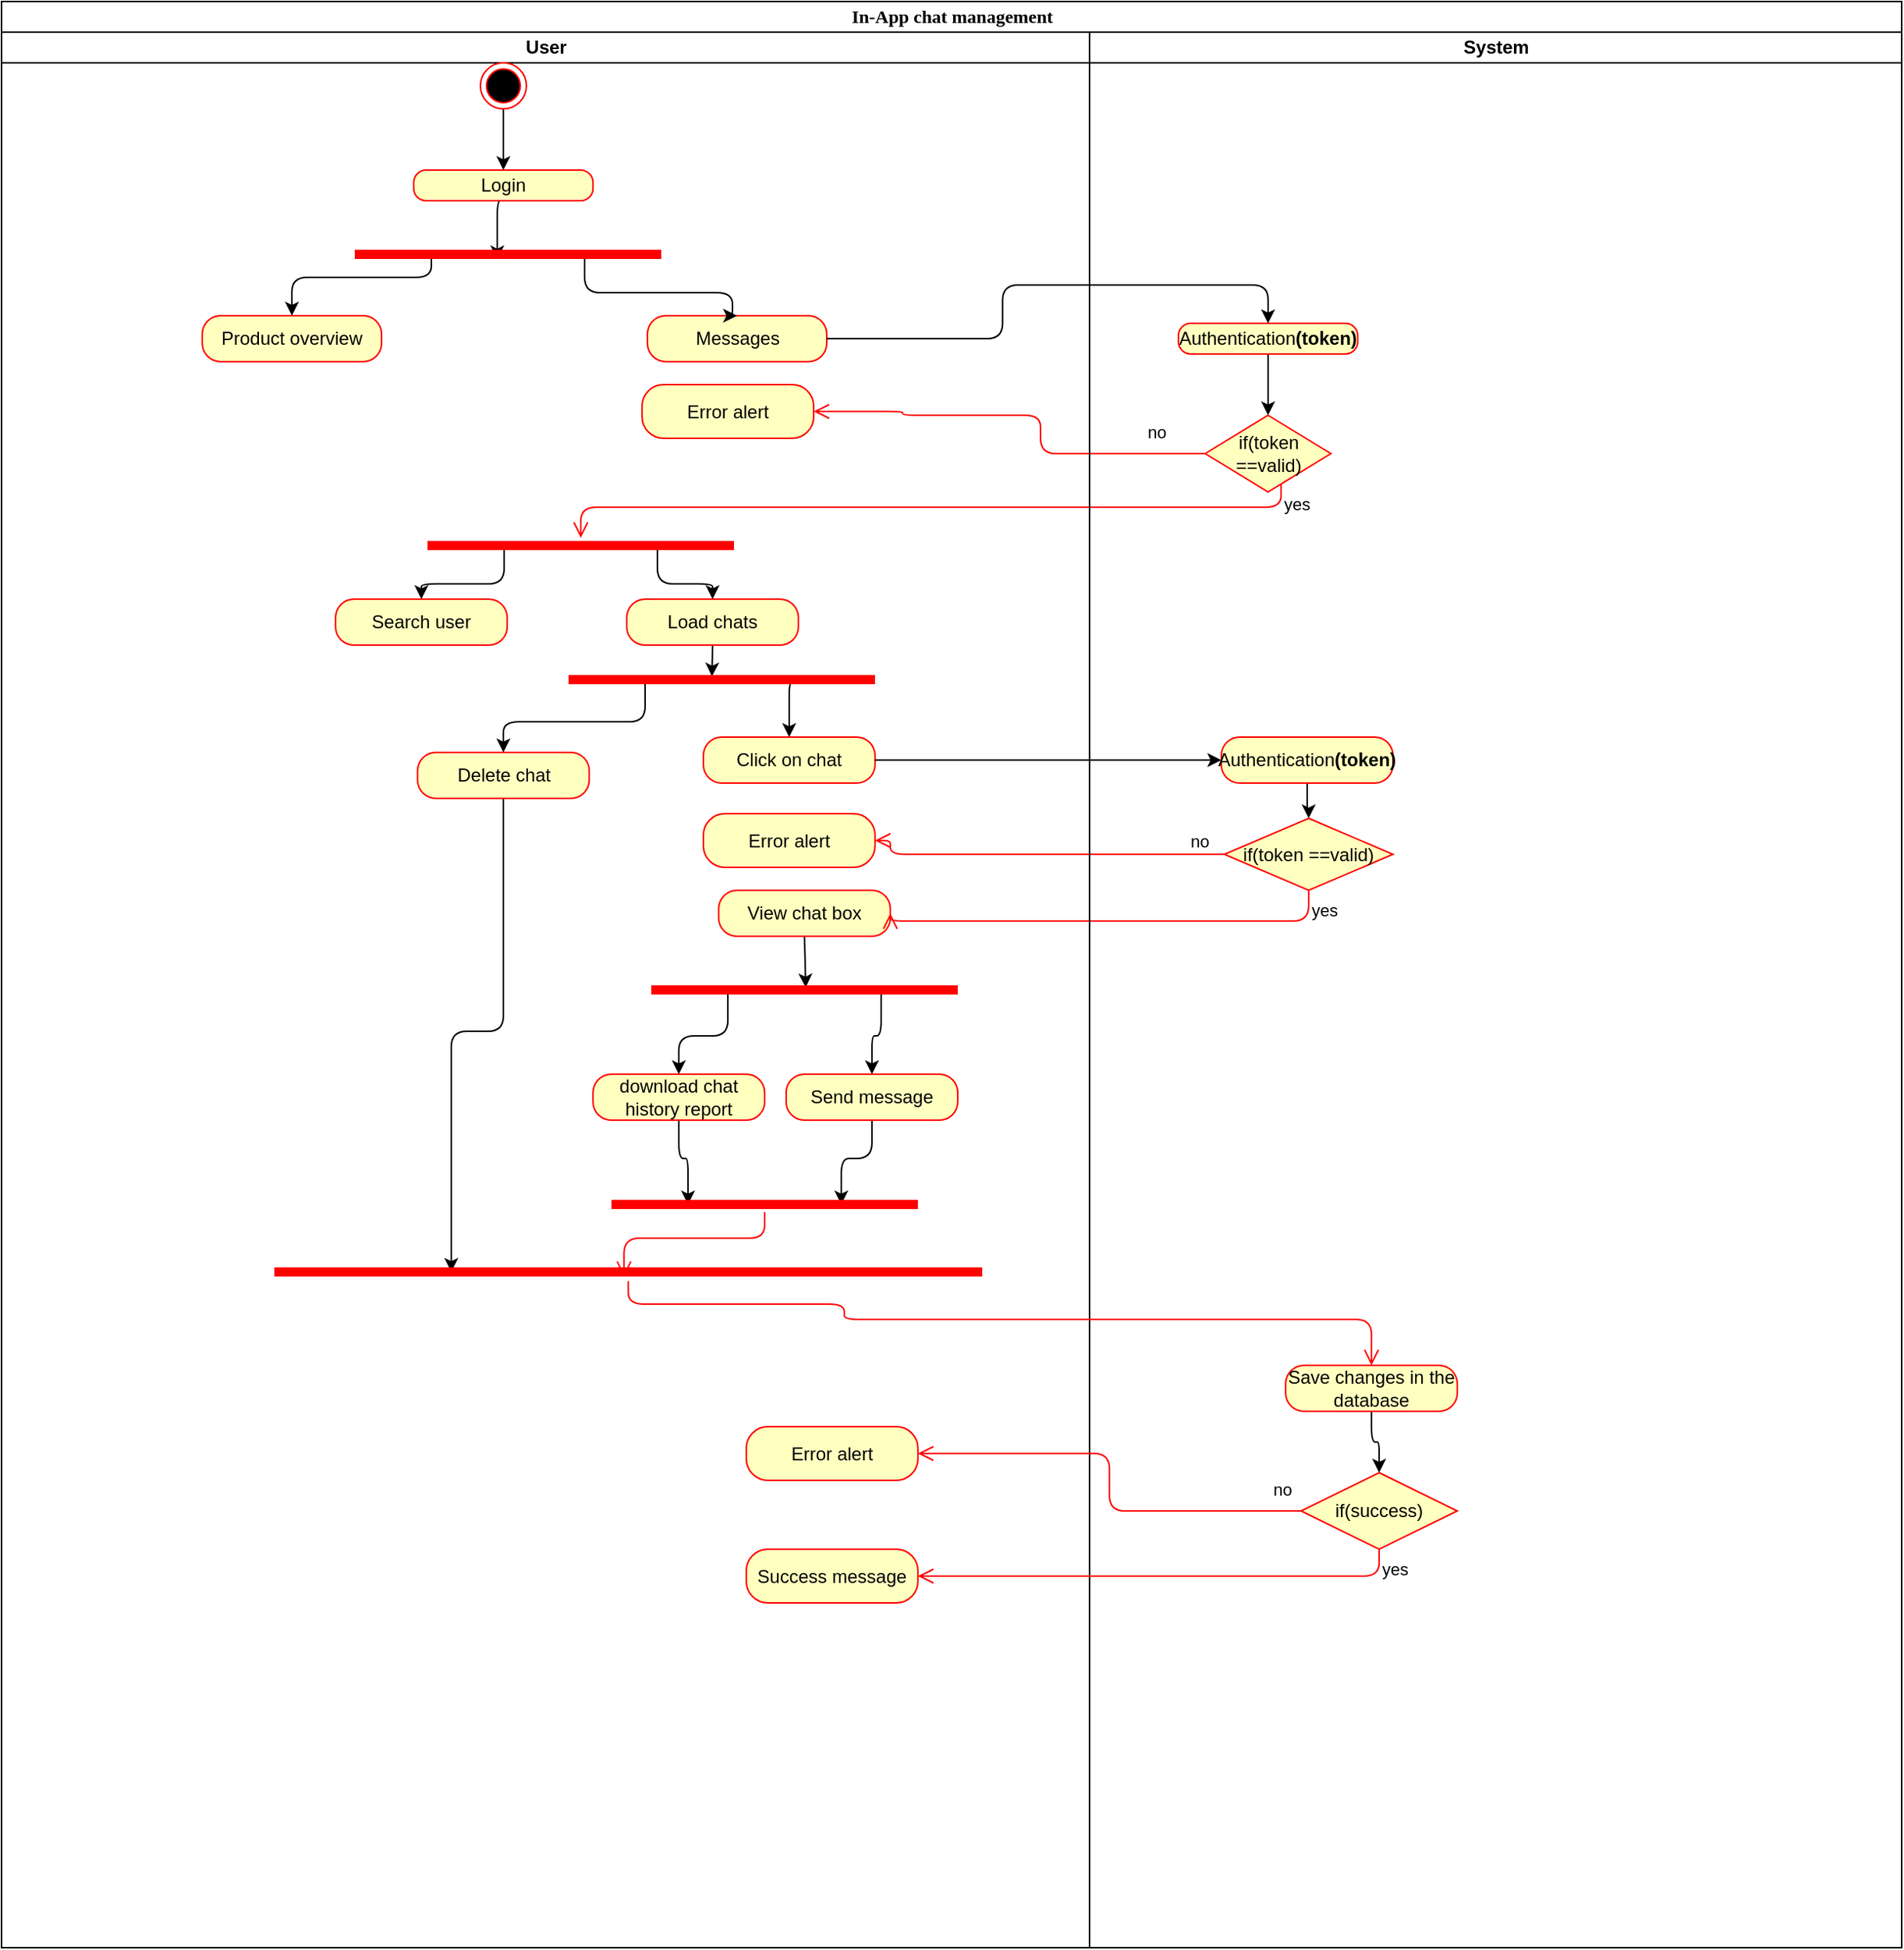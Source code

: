 <mxfile version="18.1.2" type="github">
  <diagram name="Page-1" id="0783ab3e-0a74-02c8-0abd-f7b4e66b4bec">
    <mxGraphModel dx="2333" dy="766" grid="1" gridSize="10" guides="1" tooltips="1" connect="1" arrows="1" fold="1" page="1" pageScale="1" pageWidth="850" pageHeight="1100" background="none" math="0" shadow="0">
      <root>
        <mxCell id="0" />
        <mxCell id="1" parent="0" />
        <mxCell id="1c1d494c118603dd-1" value="In-App chat management" style="swimlane;html=1;childLayout=stackLayout;startSize=20;rounded=0;shadow=0;comic=0;labelBackgroundColor=none;strokeWidth=1;fontFamily=Verdana;fontSize=12;align=center;" parent="1" vertex="1">
          <mxGeometry x="-268" y="20" width="1240" height="1270" as="geometry" />
        </mxCell>
        <mxCell id="1c1d494c118603dd-2" value="User" style="swimlane;html=1;startSize=20;" parent="1c1d494c118603dd-1" vertex="1">
          <mxGeometry y="20" width="710" height="1250" as="geometry" />
        </mxCell>
        <mxCell id="1c1d494c118603dd-34" style="edgeStyle=none;rounded=0;html=1;labelBackgroundColor=none;startArrow=none;startFill=0;startSize=5;endArrow=classicThin;endFill=1;endSize=5;jettySize=auto;orthogonalLoop=1;strokeWidth=1;fontFamily=Verdana;fontSize=12" parent="1c1d494c118603dd-2" target="1c1d494c118603dd-10" edge="1">
          <mxGeometry relative="1" as="geometry">
            <mxPoint x="148.75" y="250" as="sourcePoint" />
          </mxGeometry>
        </mxCell>
        <mxCell id="1c1d494c118603dd-35" style="edgeStyle=none;rounded=0;html=1;labelBackgroundColor=none;startArrow=none;startFill=0;startSize=5;endArrow=classicThin;endFill=1;endSize=5;jettySize=auto;orthogonalLoop=1;strokeWidth=1;fontFamily=Verdana;fontSize=12" parent="1c1d494c118603dd-2" target="1c1d494c118603dd-7" edge="1">
          <mxGeometry relative="1" as="geometry">
            <mxPoint x="162.727" y="310" as="sourcePoint" />
          </mxGeometry>
        </mxCell>
        <mxCell id="1c1d494c118603dd-46" style="edgeStyle=none;rounded=0;html=1;labelBackgroundColor=none;startArrow=none;startFill=0;startSize=5;endArrow=oval;endFill=0;endSize=5;jettySize=auto;orthogonalLoop=1;strokeWidth=1;fontFamily=Verdana;fontSize=12;dashed=1;" parent="1c1d494c118603dd-2" source="1c1d494c118603dd-21" edge="1">
          <mxGeometry relative="1" as="geometry">
            <mxPoint x="120.625" y="250" as="targetPoint" />
          </mxGeometry>
        </mxCell>
        <mxCell id="1c1d494c118603dd-47" style="edgeStyle=none;rounded=0;html=1;dashed=1;labelBackgroundColor=none;startArrow=none;startFill=0;startSize=5;endArrow=oval;endFill=0;endSize=5;jettySize=auto;orthogonalLoop=1;strokeWidth=1;fontFamily=Verdana;fontSize=12" parent="1c1d494c118603dd-2" target="1c1d494c118603dd-10" edge="1">
          <mxGeometry relative="1" as="geometry">
            <mxPoint x="105" y="295" as="sourcePoint" />
          </mxGeometry>
        </mxCell>
        <mxCell id="G0RN5hafsZTGZZTyP4_G-41" style="edgeStyle=orthogonalEdgeStyle;rounded=1;orthogonalLoop=1;jettySize=auto;html=1;exitX=0.5;exitY=1;exitDx=0;exitDy=0;" edge="1" parent="1c1d494c118603dd-2" source="G0RN5hafsZTGZZTyP4_G-11" target="G0RN5hafsZTGZZTyP4_G-12">
          <mxGeometry relative="1" as="geometry" />
        </mxCell>
        <mxCell id="G0RN5hafsZTGZZTyP4_G-11" value="" style="ellipse;html=1;shape=endState;fillColor=#000000;strokeColor=#ff0000;" vertex="1" parent="1c1d494c118603dd-2">
          <mxGeometry x="312.5" y="20" width="30" height="30" as="geometry" />
        </mxCell>
        <mxCell id="G0RN5hafsZTGZZTyP4_G-100" style="edgeStyle=orthogonalEdgeStyle;rounded=1;orthogonalLoop=1;jettySize=auto;html=1;exitX=0.5;exitY=1;exitDx=0;exitDy=0;entryX=0.465;entryY=0.829;entryDx=0;entryDy=0;entryPerimeter=0;" edge="1" parent="1c1d494c118603dd-2" source="G0RN5hafsZTGZZTyP4_G-12" target="G0RN5hafsZTGZZTyP4_G-74">
          <mxGeometry relative="1" as="geometry" />
        </mxCell>
        <mxCell id="G0RN5hafsZTGZZTyP4_G-12" value="Login" style="rounded=1;whiteSpace=wrap;html=1;arcSize=40;fontColor=#000000;fillColor=#ffffc0;strokeColor=#ff0000;" vertex="1" parent="1c1d494c118603dd-2">
          <mxGeometry x="269" y="90" width="117" height="20" as="geometry" />
        </mxCell>
        <mxCell id="G0RN5hafsZTGZZTyP4_G-15" value="Messages" style="rounded=1;whiteSpace=wrap;html=1;arcSize=40;fontColor=#000000;fillColor=#ffffc0;strokeColor=#ff0000;" vertex="1" parent="1c1d494c118603dd-2">
          <mxGeometry x="421.5" y="185" width="117" height="30" as="geometry" />
        </mxCell>
        <mxCell id="G0RN5hafsZTGZZTyP4_G-24" value="Error alert" style="rounded=1;whiteSpace=wrap;html=1;arcSize=40;fontColor=#000000;fillColor=#ffffc0;strokeColor=#ff0000;" vertex="1" parent="1c1d494c118603dd-2">
          <mxGeometry x="418" y="230" width="112" height="35" as="geometry" />
        </mxCell>
        <mxCell id="G0RN5hafsZTGZZTyP4_G-82" style="edgeStyle=orthogonalEdgeStyle;rounded=1;orthogonalLoop=1;jettySize=auto;html=1;exitX=0.5;exitY=1;exitDx=0;exitDy=0;entryX=0.468;entryY=0.454;entryDx=0;entryDy=0;entryPerimeter=0;" edge="1" parent="1c1d494c118603dd-2" source="G0RN5hafsZTGZZTyP4_G-26" target="G0RN5hafsZTGZZTyP4_G-34">
          <mxGeometry relative="1" as="geometry" />
        </mxCell>
        <mxCell id="G0RN5hafsZTGZZTyP4_G-26" value="Load chats" style="rounded=1;whiteSpace=wrap;html=1;arcSize=40;fontColor=#000000;fillColor=#ffffc0;strokeColor=#ff0000;" vertex="1" parent="1c1d494c118603dd-2">
          <mxGeometry x="408" y="370" width="112" height="30" as="geometry" />
        </mxCell>
        <mxCell id="G0RN5hafsZTGZZTyP4_G-27" value="Click on chat" style="rounded=1;whiteSpace=wrap;html=1;arcSize=40;fontColor=#000000;fillColor=#ffffc0;strokeColor=#ff0000;" vertex="1" parent="1c1d494c118603dd-2">
          <mxGeometry x="458" y="460" width="112" height="30" as="geometry" />
        </mxCell>
        <mxCell id="G0RN5hafsZTGZZTyP4_G-36" style="edgeStyle=orthogonalEdgeStyle;rounded=1;orthogonalLoop=1;jettySize=auto;html=1;exitX=0.75;exitY=0.5;exitDx=0;exitDy=0;exitPerimeter=0;entryX=0.5;entryY=0;entryDx=0;entryDy=0;" edge="1" parent="1c1d494c118603dd-2" source="G0RN5hafsZTGZZTyP4_G-34" target="G0RN5hafsZTGZZTyP4_G-27">
          <mxGeometry relative="1" as="geometry" />
        </mxCell>
        <mxCell id="G0RN5hafsZTGZZTyP4_G-42" style="edgeStyle=orthogonalEdgeStyle;rounded=1;orthogonalLoop=1;jettySize=auto;html=1;exitX=0.25;exitY=0.5;exitDx=0;exitDy=0;exitPerimeter=0;entryX=0.5;entryY=0;entryDx=0;entryDy=0;" edge="1" parent="1c1d494c118603dd-2" source="G0RN5hafsZTGZZTyP4_G-34" target="G0RN5hafsZTGZZTyP4_G-37">
          <mxGeometry relative="1" as="geometry">
            <Array as="points">
              <mxPoint x="420" y="450" />
              <mxPoint x="328" y="450" />
            </Array>
          </mxGeometry>
        </mxCell>
        <mxCell id="G0RN5hafsZTGZZTyP4_G-34" value="" style="shape=line;html=1;strokeWidth=6;strokeColor=#ff0000;" vertex="1" parent="1c1d494c118603dd-2">
          <mxGeometry x="370" y="400" width="200" height="45" as="geometry" />
        </mxCell>
        <mxCell id="G0RN5hafsZTGZZTyP4_G-86" style="edgeStyle=orthogonalEdgeStyle;rounded=1;orthogonalLoop=1;jettySize=auto;html=1;exitX=0.5;exitY=1;exitDx=0;exitDy=0;entryX=0.25;entryY=0.5;entryDx=0;entryDy=0;entryPerimeter=0;" edge="1" parent="1c1d494c118603dd-2" source="G0RN5hafsZTGZZTyP4_G-37" target="G0RN5hafsZTGZZTyP4_G-64">
          <mxGeometry relative="1" as="geometry" />
        </mxCell>
        <mxCell id="G0RN5hafsZTGZZTyP4_G-37" value="Delete chat" style="rounded=1;whiteSpace=wrap;html=1;arcSize=40;fontColor=#000000;fillColor=#ffffc0;strokeColor=#ff0000;" vertex="1" parent="1c1d494c118603dd-2">
          <mxGeometry x="271.5" y="470" width="112" height="30" as="geometry" />
        </mxCell>
        <mxCell id="G0RN5hafsZTGZZTyP4_G-51" style="edgeStyle=orthogonalEdgeStyle;rounded=1;orthogonalLoop=1;jettySize=auto;html=1;exitX=0.5;exitY=1;exitDx=0;exitDy=0;entryX=0.504;entryY=0.337;entryDx=0;entryDy=0;entryPerimeter=0;" edge="1" parent="1c1d494c118603dd-2" source="G0RN5hafsZTGZZTyP4_G-43" target="G0RN5hafsZTGZZTyP4_G-49">
          <mxGeometry relative="1" as="geometry" />
        </mxCell>
        <mxCell id="G0RN5hafsZTGZZTyP4_G-43" value="View chat box" style="rounded=1;whiteSpace=wrap;html=1;arcSize=40;fontColor=#000000;fillColor=#ffffc0;strokeColor=#ff0000;" vertex="1" parent="1c1d494c118603dd-2">
          <mxGeometry x="468" y="560" width="112" height="30" as="geometry" />
        </mxCell>
        <mxCell id="G0RN5hafsZTGZZTyP4_G-48" value="Error alert" style="rounded=1;whiteSpace=wrap;html=1;arcSize=40;fontColor=#000000;fillColor=#ffffc0;strokeColor=#ff0000;" vertex="1" parent="1c1d494c118603dd-2">
          <mxGeometry x="458" y="510" width="112" height="35" as="geometry" />
        </mxCell>
        <mxCell id="G0RN5hafsZTGZZTyP4_G-54" style="edgeStyle=orthogonalEdgeStyle;rounded=1;orthogonalLoop=1;jettySize=auto;html=1;exitX=0.25;exitY=0.5;exitDx=0;exitDy=0;exitPerimeter=0;" edge="1" parent="1c1d494c118603dd-2" source="G0RN5hafsZTGZZTyP4_G-49" target="G0RN5hafsZTGZZTyP4_G-52">
          <mxGeometry relative="1" as="geometry" />
        </mxCell>
        <mxCell id="G0RN5hafsZTGZZTyP4_G-55" style="edgeStyle=orthogonalEdgeStyle;rounded=1;orthogonalLoop=1;jettySize=auto;html=1;exitX=0.75;exitY=0.5;exitDx=0;exitDy=0;exitPerimeter=0;entryX=0.5;entryY=0;entryDx=0;entryDy=0;" edge="1" parent="1c1d494c118603dd-2" source="G0RN5hafsZTGZZTyP4_G-49" target="G0RN5hafsZTGZZTyP4_G-53">
          <mxGeometry relative="1" as="geometry" />
        </mxCell>
        <mxCell id="G0RN5hafsZTGZZTyP4_G-49" value="" style="shape=line;html=1;strokeWidth=6;strokeColor=#ff0000;" vertex="1" parent="1c1d494c118603dd-2">
          <mxGeometry x="424" y="620" width="200" height="10" as="geometry" />
        </mxCell>
        <mxCell id="G0RN5hafsZTGZZTyP4_G-58" style="edgeStyle=orthogonalEdgeStyle;rounded=1;orthogonalLoop=1;jettySize=auto;html=1;exitX=0.5;exitY=1;exitDx=0;exitDy=0;entryX=0.25;entryY=0.5;entryDx=0;entryDy=0;entryPerimeter=0;" edge="1" parent="1c1d494c118603dd-2" source="G0RN5hafsZTGZZTyP4_G-52" target="G0RN5hafsZTGZZTyP4_G-84">
          <mxGeometry relative="1" as="geometry">
            <mxPoint x="458" y="755.0" as="targetPoint" />
          </mxGeometry>
        </mxCell>
        <mxCell id="G0RN5hafsZTGZZTyP4_G-52" value="download chat history report" style="rounded=1;whiteSpace=wrap;html=1;arcSize=40;fontColor=#000000;fillColor=#ffffc0;strokeColor=#ff0000;" vertex="1" parent="1c1d494c118603dd-2">
          <mxGeometry x="386" y="680" width="112" height="30" as="geometry" />
        </mxCell>
        <mxCell id="G0RN5hafsZTGZZTyP4_G-57" style="edgeStyle=orthogonalEdgeStyle;rounded=1;orthogonalLoop=1;jettySize=auto;html=1;exitX=0.5;exitY=1;exitDx=0;exitDy=0;entryX=0.75;entryY=0.5;entryDx=0;entryDy=0;entryPerimeter=0;" edge="1" parent="1c1d494c118603dd-2" source="G0RN5hafsZTGZZTyP4_G-53" target="G0RN5hafsZTGZZTyP4_G-84">
          <mxGeometry relative="1" as="geometry">
            <mxPoint x="558" y="755.0" as="targetPoint" />
          </mxGeometry>
        </mxCell>
        <mxCell id="G0RN5hafsZTGZZTyP4_G-53" value="Send message" style="rounded=1;whiteSpace=wrap;html=1;arcSize=40;fontColor=#000000;fillColor=#ffffc0;strokeColor=#ff0000;" vertex="1" parent="1c1d494c118603dd-2">
          <mxGeometry x="512" y="680" width="112" height="30" as="geometry" />
        </mxCell>
        <mxCell id="G0RN5hafsZTGZZTyP4_G-64" value="" style="shape=line;html=1;strokeWidth=6;strokeColor=#ff0000;" vertex="1" parent="1c1d494c118603dd-2">
          <mxGeometry x="178" y="804" width="462" height="10" as="geometry" />
        </mxCell>
        <mxCell id="G0RN5hafsZTGZZTyP4_G-70" value="Error alert" style="rounded=1;whiteSpace=wrap;html=1;arcSize=40;fontColor=#000000;fillColor=#ffffc0;strokeColor=#ff0000;" vertex="1" parent="1c1d494c118603dd-2">
          <mxGeometry x="486" y="910" width="112" height="35" as="geometry" />
        </mxCell>
        <mxCell id="G0RN5hafsZTGZZTyP4_G-72" value="Success message" style="rounded=1;whiteSpace=wrap;html=1;arcSize=40;fontColor=#000000;fillColor=#ffffc0;strokeColor=#ff0000;" vertex="1" parent="1c1d494c118603dd-2">
          <mxGeometry x="486" y="990" width="112" height="35" as="geometry" />
        </mxCell>
        <mxCell id="G0RN5hafsZTGZZTyP4_G-90" style="edgeStyle=orthogonalEdgeStyle;rounded=1;orthogonalLoop=1;jettySize=auto;html=1;exitX=0.75;exitY=0.5;exitDx=0;exitDy=0;exitPerimeter=0;entryX=0.5;entryY=0;entryDx=0;entryDy=0;" edge="1" parent="1c1d494c118603dd-2" source="G0RN5hafsZTGZZTyP4_G-74" target="G0RN5hafsZTGZZTyP4_G-15">
          <mxGeometry relative="1" as="geometry">
            <Array as="points">
              <mxPoint x="381" y="170" />
              <mxPoint x="477" y="170" />
              <mxPoint x="477" y="185" />
            </Array>
          </mxGeometry>
        </mxCell>
        <mxCell id="G0RN5hafsZTGZZTyP4_G-91" style="edgeStyle=orthogonalEdgeStyle;rounded=1;orthogonalLoop=1;jettySize=auto;html=1;exitX=0.25;exitY=0.5;exitDx=0;exitDy=0;exitPerimeter=0;entryX=0.5;entryY=0;entryDx=0;entryDy=0;" edge="1" parent="1c1d494c118603dd-2" source="G0RN5hafsZTGZZTyP4_G-74" target="G0RN5hafsZTGZZTyP4_G-77">
          <mxGeometry relative="1" as="geometry">
            <Array as="points">
              <mxPoint x="281" y="160" />
              <mxPoint x="189" y="160" />
            </Array>
          </mxGeometry>
        </mxCell>
        <mxCell id="G0RN5hafsZTGZZTyP4_G-74" value="" style="shape=line;html=1;strokeWidth=6;strokeColor=#ff0000;" vertex="1" parent="1c1d494c118603dd-2">
          <mxGeometry x="230.5" y="140" width="200" height="10" as="geometry" />
        </mxCell>
        <mxCell id="G0RN5hafsZTGZZTyP4_G-77" value="Product overview" style="rounded=1;whiteSpace=wrap;html=1;arcSize=40;fontColor=#000000;fillColor=#ffffc0;strokeColor=#ff0000;" vertex="1" parent="1c1d494c118603dd-2">
          <mxGeometry x="131" y="185" width="117" height="30" as="geometry" />
        </mxCell>
        <mxCell id="G0RN5hafsZTGZZTyP4_G-84" value="" style="shape=line;html=1;strokeWidth=6;strokeColor=#ff0000;" vertex="1" parent="1c1d494c118603dd-2">
          <mxGeometry x="398" y="760" width="200" height="10" as="geometry" />
        </mxCell>
        <mxCell id="G0RN5hafsZTGZZTyP4_G-85" value="" style="edgeStyle=orthogonalEdgeStyle;html=1;verticalAlign=bottom;endArrow=open;endSize=8;strokeColor=#ff0000;rounded=1;entryX=0.494;entryY=0.829;entryDx=0;entryDy=0;entryPerimeter=0;" edge="1" source="G0RN5hafsZTGZZTyP4_G-84" parent="1c1d494c118603dd-2" target="G0RN5hafsZTGZZTyP4_G-64">
          <mxGeometry relative="1" as="geometry">
            <mxPoint x="518" y="850" as="targetPoint" />
          </mxGeometry>
        </mxCell>
        <mxCell id="G0RN5hafsZTGZZTyP4_G-103" style="edgeStyle=orthogonalEdgeStyle;rounded=1;orthogonalLoop=1;jettySize=auto;html=1;exitX=0.75;exitY=0.5;exitDx=0;exitDy=0;exitPerimeter=0;entryX=0.5;entryY=0;entryDx=0;entryDy=0;" edge="1" parent="1c1d494c118603dd-2" source="G0RN5hafsZTGZZTyP4_G-101" target="G0RN5hafsZTGZZTyP4_G-26">
          <mxGeometry relative="1" as="geometry" />
        </mxCell>
        <mxCell id="G0RN5hafsZTGZZTyP4_G-105" style="edgeStyle=orthogonalEdgeStyle;rounded=1;orthogonalLoop=1;jettySize=auto;html=1;exitX=0.25;exitY=0.5;exitDx=0;exitDy=0;exitPerimeter=0;entryX=0.5;entryY=0;entryDx=0;entryDy=0;" edge="1" parent="1c1d494c118603dd-2" source="G0RN5hafsZTGZZTyP4_G-101" target="G0RN5hafsZTGZZTyP4_G-104">
          <mxGeometry relative="1" as="geometry" />
        </mxCell>
        <mxCell id="G0RN5hafsZTGZZTyP4_G-101" value="" style="shape=line;html=1;strokeWidth=6;strokeColor=#ff0000;" vertex="1" parent="1c1d494c118603dd-2">
          <mxGeometry x="278" y="330" width="200" height="10" as="geometry" />
        </mxCell>
        <mxCell id="G0RN5hafsZTGZZTyP4_G-104" value="Search user" style="rounded=1;whiteSpace=wrap;html=1;arcSize=40;fontColor=#000000;fillColor=#ffffc0;strokeColor=#ff0000;" vertex="1" parent="1c1d494c118603dd-2">
          <mxGeometry x="218" y="370" width="112" height="30" as="geometry" />
        </mxCell>
        <mxCell id="1c1d494c118603dd-36" style="edgeStyle=none;rounded=0;html=1;labelBackgroundColor=none;startArrow=none;startFill=0;startSize=5;endArrow=classicThin;endFill=1;endSize=5;jettySize=auto;orthogonalLoop=1;strokeWidth=1;fontFamily=Verdana;fontSize=12" parent="1c1d494c118603dd-1" target="1c1d494c118603dd-14" edge="1">
          <mxGeometry relative="1" as="geometry">
            <mxPoint x="180" y="383.043" as="sourcePoint" />
          </mxGeometry>
        </mxCell>
        <mxCell id="1c1d494c118603dd-42" style="edgeStyle=none;rounded=0;html=1;labelBackgroundColor=none;startArrow=none;startFill=0;startSize=5;endArrow=classicThin;endFill=1;endSize=5;jettySize=auto;orthogonalLoop=1;strokeWidth=1;fontFamily=Verdana;fontSize=12" parent="1c1d494c118603dd-1" target="1c1d494c118603dd-17" edge="1">
          <mxGeometry relative="1" as="geometry">
            <mxPoint x="435" y="628.043" as="sourcePoint" />
          </mxGeometry>
        </mxCell>
        <mxCell id="1c1d494c118603dd-55" style="edgeStyle=none;rounded=0;html=1;dashed=1;labelBackgroundColor=none;startArrow=none;startFill=0;startSize=5;endArrow=oval;endFill=0;endSize=5;jettySize=auto;orthogonalLoop=1;strokeWidth=1;fontFamily=Verdana;fontSize=12" parent="1c1d494c118603dd-1" target="1c1d494c118603dd-17" edge="1">
          <mxGeometry relative="1" as="geometry">
            <mxPoint x="395" y="678.667" as="sourcePoint" />
          </mxGeometry>
        </mxCell>
        <mxCell id="G0RN5hafsZTGZZTyP4_G-21" value="no" style="edgeStyle=orthogonalEdgeStyle;html=1;align=left;verticalAlign=bottom;endArrow=open;endSize=8;strokeColor=#ff0000;rounded=1;entryX=1;entryY=0.5;entryDx=0;entryDy=0;" edge="1" source="G0RN5hafsZTGZZTyP4_G-20" parent="1c1d494c118603dd-1" target="G0RN5hafsZTGZZTyP4_G-24">
          <mxGeometry x="-0.72" y="-5" relative="1" as="geometry">
            <mxPoint x="208" y="235" as="targetPoint" />
            <Array as="points">
              <mxPoint x="678" y="295" />
              <mxPoint x="678" y="270" />
              <mxPoint x="588" y="270" />
              <mxPoint x="588" y="267" />
            </Array>
            <mxPoint as="offset" />
          </mxGeometry>
        </mxCell>
        <mxCell id="G0RN5hafsZTGZZTyP4_G-22" value="yes" style="edgeStyle=orthogonalEdgeStyle;html=1;align=left;verticalAlign=top;endArrow=open;endSize=8;strokeColor=#ff0000;rounded=1;" edge="1" source="G0RN5hafsZTGZZTyP4_G-20" parent="1c1d494c118603dd-1" target="G0RN5hafsZTGZZTyP4_G-101">
          <mxGeometry x="-1" relative="1" as="geometry">
            <mxPoint x="188" y="295" as="targetPoint" />
            <Array as="points">
              <mxPoint x="835" y="330" />
              <mxPoint x="378" y="330" />
            </Array>
          </mxGeometry>
        </mxCell>
        <mxCell id="G0RN5hafsZTGZZTyP4_G-31" style="edgeStyle=orthogonalEdgeStyle;rounded=1;orthogonalLoop=1;jettySize=auto;html=1;exitX=1;exitY=0.5;exitDx=0;exitDy=0;entryX=0;entryY=0.5;entryDx=0;entryDy=0;" edge="1" parent="1c1d494c118603dd-1" source="G0RN5hafsZTGZZTyP4_G-27" target="G0RN5hafsZTGZZTyP4_G-29">
          <mxGeometry relative="1" as="geometry" />
        </mxCell>
        <mxCell id="G0RN5hafsZTGZZTyP4_G-46" value="yes" style="edgeStyle=orthogonalEdgeStyle;html=1;align=left;verticalAlign=top;endArrow=open;endSize=8;strokeColor=#ff0000;rounded=1;entryX=1;entryY=0.5;entryDx=0;entryDy=0;" edge="1" source="G0RN5hafsZTGZZTyP4_G-44" parent="1c1d494c118603dd-1" target="G0RN5hafsZTGZZTyP4_G-43">
          <mxGeometry x="-1" relative="1" as="geometry">
            <mxPoint x="520" y="510" as="targetPoint" />
            <Array as="points">
              <mxPoint x="853" y="600" />
              <mxPoint x="580" y="600" />
            </Array>
          </mxGeometry>
        </mxCell>
        <mxCell id="G0RN5hafsZTGZZTyP4_G-45" value="no" style="edgeStyle=orthogonalEdgeStyle;html=1;align=left;verticalAlign=bottom;endArrow=open;endSize=8;strokeColor=#ff0000;rounded=1;entryX=1;entryY=0.5;entryDx=0;entryDy=0;exitX=0;exitY=0.5;exitDx=0;exitDy=0;" edge="1" source="G0RN5hafsZTGZZTyP4_G-44" parent="1c1d494c118603dd-1" target="G0RN5hafsZTGZZTyP4_G-48">
          <mxGeometry x="-0.795" relative="1" as="geometry">
            <mxPoint x="370" y="450" as="targetPoint" />
            <mxPoint x="450" y="450" as="sourcePoint" />
            <Array as="points">
              <mxPoint x="580" y="556" />
              <mxPoint x="580" y="548" />
            </Array>
            <mxPoint as="offset" />
          </mxGeometry>
        </mxCell>
        <mxCell id="1c1d494c118603dd-3" value="System" style="swimlane;html=1;startSize=20;" parent="1c1d494c118603dd-1" vertex="1">
          <mxGeometry x="710" y="20" width="530" height="1250" as="geometry" />
        </mxCell>
        <mxCell id="1c1d494c118603dd-39" style="edgeStyle=none;rounded=0;html=1;labelBackgroundColor=none;startArrow=none;startFill=0;startSize=5;endArrow=classicThin;endFill=1;endSize=5;jettySize=auto;orthogonalLoop=1;strokeWidth=1;fontFamily=Verdana;fontSize=12" parent="1c1d494c118603dd-3" target="1c1d494c118603dd-11" edge="1">
          <mxGeometry relative="1" as="geometry">
            <mxPoint x="113.55" y="420" as="sourcePoint" />
          </mxGeometry>
        </mxCell>
        <mxCell id="1c1d494c118603dd-41" style="edgeStyle=none;rounded=0;html=1;labelBackgroundColor=none;startArrow=none;startFill=0;startSize=5;endArrow=classicThin;endFill=1;endSize=5;jettySize=auto;orthogonalLoop=1;strokeWidth=1;fontFamily=Verdana;fontSize=12" parent="1c1d494c118603dd-3" target="1c1d494c118603dd-16" edge="1">
          <mxGeometry relative="1" as="geometry">
            <mxPoint x="154.643" y="540" as="sourcePoint" />
          </mxGeometry>
        </mxCell>
        <mxCell id="1c1d494c118603dd-54" style="edgeStyle=none;rounded=0;html=1;dashed=1;labelBackgroundColor=none;startArrow=none;startFill=0;startSize=5;endArrow=oval;endFill=0;endSize=5;jettySize=auto;orthogonalLoop=1;strokeWidth=1;fontFamily=Verdana;fontSize=12" parent="1c1d494c118603dd-3" source="1c1d494c118603dd-24" edge="1">
          <mxGeometry relative="1" as="geometry">
            <mxPoint x="127.081" y="610" as="targetPoint" />
          </mxGeometry>
        </mxCell>
        <mxCell id="G0RN5hafsZTGZZTyP4_G-23" style="edgeStyle=orthogonalEdgeStyle;rounded=1;orthogonalLoop=1;jettySize=auto;html=1;exitX=0.5;exitY=1;exitDx=0;exitDy=0;entryX=0.5;entryY=0;entryDx=0;entryDy=0;" edge="1" parent="1c1d494c118603dd-3" source="G0RN5hafsZTGZZTyP4_G-18" target="G0RN5hafsZTGZZTyP4_G-20">
          <mxGeometry relative="1" as="geometry" />
        </mxCell>
        <mxCell id="G0RN5hafsZTGZZTyP4_G-18" value="Authentication&lt;b&gt;(token)&lt;/b&gt;" style="rounded=1;whiteSpace=wrap;html=1;arcSize=40;fontColor=#000000;fillColor=#ffffc0;strokeColor=#ff0000;" vertex="1" parent="1c1d494c118603dd-3">
          <mxGeometry x="58" y="190" width="117" height="20" as="geometry" />
        </mxCell>
        <mxCell id="G0RN5hafsZTGZZTyP4_G-20" value="if(token ==valid)" style="rhombus;whiteSpace=wrap;html=1;fillColor=#ffffc0;strokeColor=#ff0000;" vertex="1" parent="1c1d494c118603dd-3">
          <mxGeometry x="75.5" y="250" width="82" height="50" as="geometry" />
        </mxCell>
        <mxCell id="G0RN5hafsZTGZZTyP4_G-47" style="edgeStyle=orthogonalEdgeStyle;rounded=1;orthogonalLoop=1;jettySize=auto;html=1;exitX=0.5;exitY=1;exitDx=0;exitDy=0;" edge="1" parent="1c1d494c118603dd-3" source="G0RN5hafsZTGZZTyP4_G-29" target="G0RN5hafsZTGZZTyP4_G-44">
          <mxGeometry relative="1" as="geometry" />
        </mxCell>
        <mxCell id="G0RN5hafsZTGZZTyP4_G-29" value="Authentication&lt;b&gt;(token)&lt;/b&gt;" style="rounded=1;whiteSpace=wrap;html=1;arcSize=40;fontColor=#000000;fillColor=#ffffc0;strokeColor=#ff0000;" vertex="1" parent="1c1d494c118603dd-3">
          <mxGeometry x="86" y="460" width="112" height="30" as="geometry" />
        </mxCell>
        <mxCell id="G0RN5hafsZTGZZTyP4_G-44" value="if(token ==valid)" style="rhombus;whiteSpace=wrap;html=1;fillColor=#ffffc0;strokeColor=#ff0000;" vertex="1" parent="1c1d494c118603dd-3">
          <mxGeometry x="88" y="513" width="110" height="47" as="geometry" />
        </mxCell>
        <mxCell id="G0RN5hafsZTGZZTyP4_G-99" style="edgeStyle=orthogonalEdgeStyle;rounded=1;orthogonalLoop=1;jettySize=auto;html=1;exitX=0.5;exitY=1;exitDx=0;exitDy=0;entryX=0.5;entryY=0;entryDx=0;entryDy=0;" edge="1" parent="1c1d494c118603dd-3" source="G0RN5hafsZTGZZTyP4_G-63" target="G0RN5hafsZTGZZTyP4_G-96">
          <mxGeometry relative="1" as="geometry" />
        </mxCell>
        <mxCell id="G0RN5hafsZTGZZTyP4_G-63" value="Save changes in the database" style="rounded=1;whiteSpace=wrap;html=1;arcSize=40;fontColor=#000000;fillColor=#ffffc0;strokeColor=#ff0000;" vertex="1" parent="1c1d494c118603dd-3">
          <mxGeometry x="128" y="870" width="112" height="30" as="geometry" />
        </mxCell>
        <mxCell id="G0RN5hafsZTGZZTyP4_G-96" value="if(success)" style="rhombus;whiteSpace=wrap;html=1;fillColor=#ffffc0;strokeColor=#ff0000;" vertex="1" parent="1c1d494c118603dd-3">
          <mxGeometry x="138" y="940" width="102" height="50" as="geometry" />
        </mxCell>
        <mxCell id="G0RN5hafsZTGZZTyP4_G-65" value="" style="edgeStyle=orthogonalEdgeStyle;html=1;verticalAlign=bottom;endArrow=open;endSize=8;strokeColor=#ff0000;rounded=1;entryX=0.5;entryY=0;entryDx=0;entryDy=0;" edge="1" parent="1c1d494c118603dd-1" target="G0RN5hafsZTGZZTyP4_G-63">
          <mxGeometry relative="1" as="geometry">
            <mxPoint x="174" y="790" as="targetPoint" />
            <mxPoint x="409" y="835" as="sourcePoint" />
            <Array as="points">
              <mxPoint x="409" y="850" />
              <mxPoint x="550" y="850" />
              <mxPoint x="550" y="860" />
            </Array>
          </mxGeometry>
        </mxCell>
        <mxCell id="G0RN5hafsZTGZZTyP4_G-89" style="edgeStyle=orthogonalEdgeStyle;rounded=1;orthogonalLoop=1;jettySize=auto;html=1;exitX=1;exitY=0.5;exitDx=0;exitDy=0;entryX=0.5;entryY=0;entryDx=0;entryDy=0;" edge="1" parent="1c1d494c118603dd-1" source="G0RN5hafsZTGZZTyP4_G-15" target="G0RN5hafsZTGZZTyP4_G-18">
          <mxGeometry relative="1" as="geometry" />
        </mxCell>
        <mxCell id="G0RN5hafsZTGZZTyP4_G-97" value="no" style="edgeStyle=orthogonalEdgeStyle;html=1;align=left;verticalAlign=bottom;endArrow=open;endSize=8;strokeColor=#ff0000;rounded=1;entryX=1;entryY=0.5;entryDx=0;entryDy=0;" edge="1" source="G0RN5hafsZTGZZTyP4_G-96" parent="1c1d494c118603dd-1" target="G0RN5hafsZTGZZTyP4_G-70">
          <mxGeometry x="-0.861" y="-5" relative="1" as="geometry">
            <mxPoint x="1028" y="980" as="targetPoint" />
            <mxPoint as="offset" />
          </mxGeometry>
        </mxCell>
        <mxCell id="G0RN5hafsZTGZZTyP4_G-98" value="yes" style="edgeStyle=orthogonalEdgeStyle;html=1;align=left;verticalAlign=top;endArrow=open;endSize=8;strokeColor=#ff0000;rounded=1;entryX=1;entryY=0.5;entryDx=0;entryDy=0;" edge="1" source="G0RN5hafsZTGZZTyP4_G-96" parent="1c1d494c118603dd-1" target="G0RN5hafsZTGZZTyP4_G-72">
          <mxGeometry x="-1" relative="1" as="geometry">
            <mxPoint x="888" y="1060" as="targetPoint" />
            <Array as="points">
              <mxPoint x="899" y="1027" />
            </Array>
          </mxGeometry>
        </mxCell>
      </root>
    </mxGraphModel>
  </diagram>
</mxfile>
